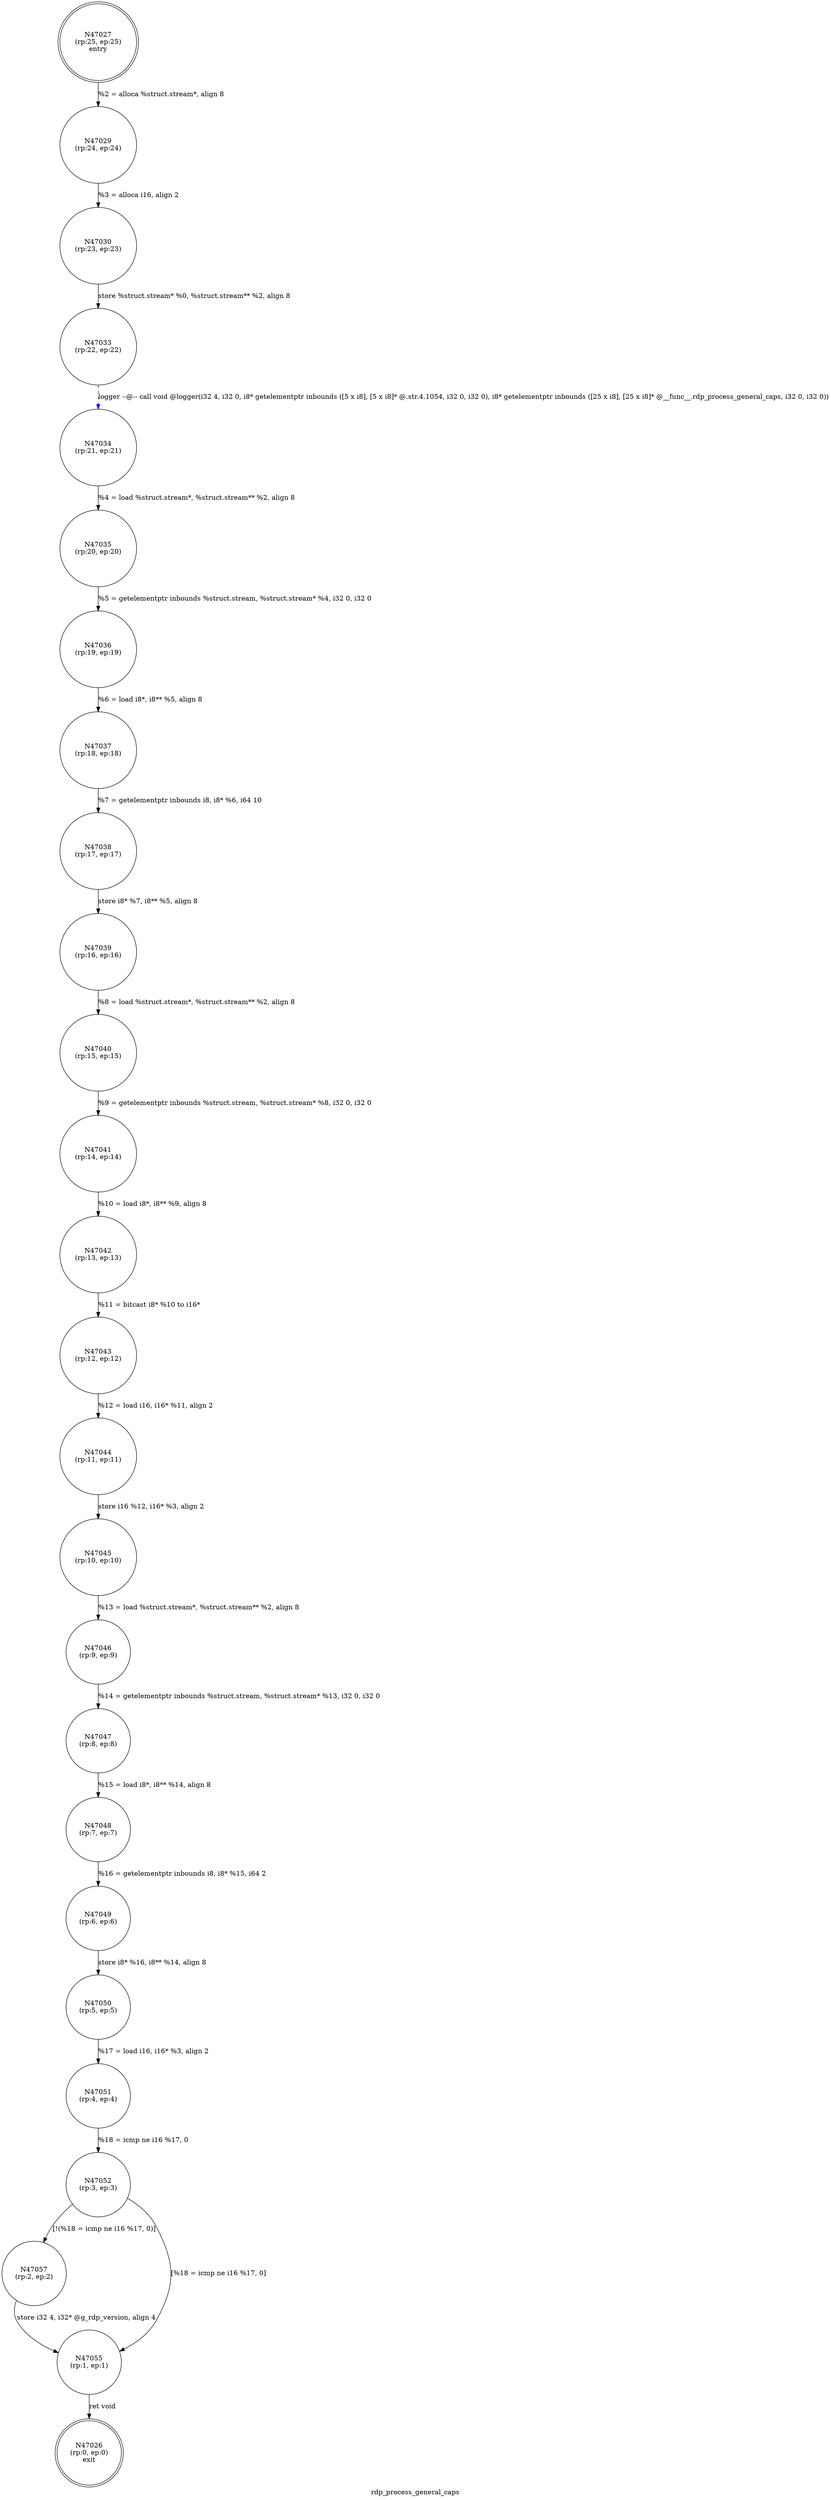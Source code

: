 digraph rdp_process_general_caps {
label="rdp_process_general_caps"
47026 [label="N47026\n(rp:0, ep:0)\nexit", shape="doublecircle"]
47027 [label="N47027\n(rp:25, ep:25)\nentry", shape="doublecircle"]
47027 -> 47029 [label="%2 = alloca %struct.stream*, align 8"]
47029 [label="N47029\n(rp:24, ep:24)", shape="circle"]
47029 -> 47030 [label="%3 = alloca i16, align 2"]
47030 [label="N47030\n(rp:23, ep:23)", shape="circle"]
47030 -> 47033 [label="store %struct.stream* %0, %struct.stream** %2, align 8"]
47033 [label="N47033\n(rp:22, ep:22)", shape="circle"]
47033 -> 47034 [label="logger --@-- call void @logger(i32 4, i32 0, i8* getelementptr inbounds ([5 x i8], [5 x i8]* @.str.4.1054, i32 0, i32 0), i8* getelementptr inbounds ([25 x i8], [25 x i8]* @__func__.rdp_process_general_caps, i32 0, i32 0))", style="dashed", color="blue"]
47034 [label="N47034\n(rp:21, ep:21)", shape="circle"]
47034 -> 47035 [label="%4 = load %struct.stream*, %struct.stream** %2, align 8"]
47035 [label="N47035\n(rp:20, ep:20)", shape="circle"]
47035 -> 47036 [label="%5 = getelementptr inbounds %struct.stream, %struct.stream* %4, i32 0, i32 0"]
47036 [label="N47036\n(rp:19, ep:19)", shape="circle"]
47036 -> 47037 [label="%6 = load i8*, i8** %5, align 8"]
47037 [label="N47037\n(rp:18, ep:18)", shape="circle"]
47037 -> 47038 [label="%7 = getelementptr inbounds i8, i8* %6, i64 10"]
47038 [label="N47038\n(rp:17, ep:17)", shape="circle"]
47038 -> 47039 [label="store i8* %7, i8** %5, align 8"]
47039 [label="N47039\n(rp:16, ep:16)", shape="circle"]
47039 -> 47040 [label="%8 = load %struct.stream*, %struct.stream** %2, align 8"]
47040 [label="N47040\n(rp:15, ep:15)", shape="circle"]
47040 -> 47041 [label="%9 = getelementptr inbounds %struct.stream, %struct.stream* %8, i32 0, i32 0"]
47041 [label="N47041\n(rp:14, ep:14)", shape="circle"]
47041 -> 47042 [label="%10 = load i8*, i8** %9, align 8"]
47042 [label="N47042\n(rp:13, ep:13)", shape="circle"]
47042 -> 47043 [label="%11 = bitcast i8* %10 to i16*"]
47043 [label="N47043\n(rp:12, ep:12)", shape="circle"]
47043 -> 47044 [label="%12 = load i16, i16* %11, align 2"]
47044 [label="N47044\n(rp:11, ep:11)", shape="circle"]
47044 -> 47045 [label="store i16 %12, i16* %3, align 2"]
47045 [label="N47045\n(rp:10, ep:10)", shape="circle"]
47045 -> 47046 [label="%13 = load %struct.stream*, %struct.stream** %2, align 8"]
47046 [label="N47046\n(rp:9, ep:9)", shape="circle"]
47046 -> 47047 [label="%14 = getelementptr inbounds %struct.stream, %struct.stream* %13, i32 0, i32 0"]
47047 [label="N47047\n(rp:8, ep:8)", shape="circle"]
47047 -> 47048 [label="%15 = load i8*, i8** %14, align 8"]
47048 [label="N47048\n(rp:7, ep:7)", shape="circle"]
47048 -> 47049 [label="%16 = getelementptr inbounds i8, i8* %15, i64 2"]
47049 [label="N47049\n(rp:6, ep:6)", shape="circle"]
47049 -> 47050 [label="store i8* %16, i8** %14, align 8"]
47050 [label="N47050\n(rp:5, ep:5)", shape="circle"]
47050 -> 47051 [label="%17 = load i16, i16* %3, align 2"]
47051 [label="N47051\n(rp:4, ep:4)", shape="circle"]
47051 -> 47052 [label="%18 = icmp ne i16 %17, 0"]
47052 [label="N47052\n(rp:3, ep:3)", shape="circle"]
47052 -> 47057 [label="[!(%18 = icmp ne i16 %17, 0)]"]
47052 -> 47055 [label="[%18 = icmp ne i16 %17, 0]"]
47055 [label="N47055\n(rp:1, ep:1)", shape="circle"]
47055 -> 47026 [label="ret void"]
47057 [label="N47057\n(rp:2, ep:2)", shape="circle"]
47057 -> 47055 [label="store i32 4, i32* @g_rdp_version, align 4"]
}
